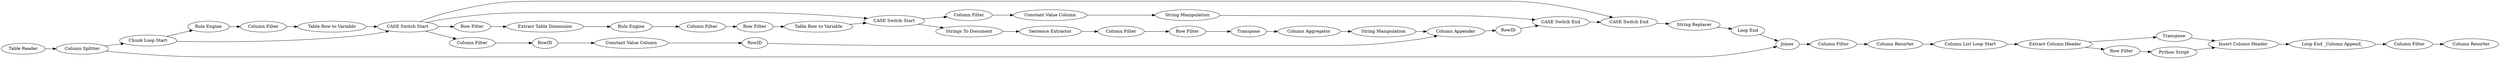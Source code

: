 digraph {
	"-5528547002351154919_3300" [label=Transpose]
	"-3491422832699810411_3222" [label="Sentence Extractor"]
	"-3491422832699810411_3169" [label=Transpose]
	"-3491422832699810411_3175" [label=RowID]
	"-3491422832699810411_3213" [label="Column Filter"]
	"-5528547002351154919_3303" [label="Column Filter"]
	"-5528547002351154919_3299" [label="Insert Column Header"]
	"-3491422832699810411_3221" [label="Strings To Document"]
	"-3491422832699810411_3205" [label="Rule Engine"]
	"-3491422832699810411_3177" [label="Constant Value Column"]
	"-3491422832699810411_3188" [label="CASE Switch End"]
	"-3491422832699810411_3225" [label="String Replacer"]
	"-3491422832699810411_3212" [label="CASE Switch End"]
	"-3491422832699810411_3187" [label="CASE Switch Start"]
	"-5528547002351154919_3296" [label="Column List Loop Start"]
	"-3491422832699810411_3211" [label="CASE Switch Start"]
	"-3491422832699810411_3160" [label="Chunk Loop Start"]
	"-3491422832699810411_3167" [label="Row Filter"]
	"-3491422832699810411_3224" [label="Row Filter"]
	"-3491422832699810411_3210" [label="Row Filter"]
	"-3491422832699810411_3223" [label="String Manipulation"]
	"-3491422832699810411_3207" [label="Column Filter"]
	"-3491422832699810411_3171" [label="String Manipulation"]
	"-3491422832699810411_3173" [label="Loop End"]
	"-5528547002351154919_3295" [label="Extract Column Header"]
	"-3491422832699810411_3206" [label="Rule Engine"]
	"-3491422832699810411_3174" [label=RowID]
	"-3491422832699810411_3178" [label=RowID]
	"8694233727521614740_3184" [label=Joiner]
	"-3491422832699810411_3179" [label="Column Appender"]
	"-5528547002351154919_3297" [label="Python Script"]
	"-3491422832699810411_3192" [label="Column Filter"]
	"-3491422832699810411_3176" [label="Column Filter"]
	"-5528547002351154919_3294" [label="Column Filter"]
	"-5528547002351154919_3304" [label="Column Resorter"]
	"8694233727521614740_8" [label="Column Splitter"]
	"8694233727521614740_3205" [label="Table Reader"]
	"-3491422832699810411_3208" [label="Table Row to Variable"]
	"-5528547002351154919_3302" [label="Row Filter"]
	"-3491422832699810411_3168" [label="Column Filter"]
	"-3491422832699810411_3209" [label="Extract Table Dimension"]
	"-3491422832699810411_3170" [label="Column Aggregator"]
	"-5528547002351154919_3301" [label="Loop End _Column Append_"]
	"-3491422832699810411_3191" [label="Table Row to Variable"]
	"-3491422832699810411_3214" [label="Constant Value Column"]
	"-5528547002351154919_3298" [label="Column Resorter"]
	"-3491422832699810411_3192" -> "-3491422832699810411_3191"
	"-3491422832699810411_3187" -> "-3491422832699810411_3211"
	"-5528547002351154919_3301" -> "-5528547002351154919_3303"
	"-3491422832699810411_3160" -> "-3491422832699810411_3205"
	"-3491422832699810411_3208" -> "-3491422832699810411_3211"
	"-3491422832699810411_3176" -> "-3491422832699810411_3174"
	"-3491422832699810411_3206" -> "-3491422832699810411_3207"
	"-5528547002351154919_3298" -> "-5528547002351154919_3296"
	"-3491422832699810411_3171" -> "-3491422832699810411_3179"
	"-3491422832699810411_3175" -> "-3491422832699810411_3212"
	"-3491422832699810411_3167" -> "-3491422832699810411_3209"
	"-3491422832699810411_3212" -> "-3491422832699810411_3188"
	"8694233727521614740_8" -> "8694233727521614740_3184"
	"-3491422832699810411_3187" -> "-3491422832699810411_3167"
	"-5528547002351154919_3300" -> "-5528547002351154919_3299"
	"-3491422832699810411_3211" -> "-3491422832699810411_3213"
	"8694233727521614740_8" -> "-3491422832699810411_3160"
	"-3491422832699810411_3160" -> "-3491422832699810411_3187"
	"-3491422832699810411_3210" -> "-3491422832699810411_3208"
	"-5528547002351154919_3303" -> "-5528547002351154919_3304"
	"8694233727521614740_3205" -> "8694233727521614740_8"
	"8694233727521614740_3184" -> "-5528547002351154919_3294"
	"-3491422832699810411_3214" -> "-3491422832699810411_3223"
	"-3491422832699810411_3205" -> "-3491422832699810411_3192"
	"-3491422832699810411_3224" -> "-3491422832699810411_3169"
	"-5528547002351154919_3295" -> "-5528547002351154919_3300"
	"-5528547002351154919_3296" -> "-5528547002351154919_3295"
	"-3491422832699810411_3191" -> "-3491422832699810411_3187"
	"-3491422832699810411_3178" -> "-3491422832699810411_3179"
	"-5528547002351154919_3302" -> "-5528547002351154919_3297"
	"-3491422832699810411_3179" -> "-3491422832699810411_3175"
	"-3491422832699810411_3187" -> "-3491422832699810411_3188"
	"-5528547002351154919_3299" -> "-5528547002351154919_3301"
	"-3491422832699810411_3213" -> "-3491422832699810411_3214"
	"-5528547002351154919_3295" -> "-5528547002351154919_3302"
	"-3491422832699810411_3221" -> "-3491422832699810411_3222"
	"-3491422832699810411_3207" -> "-3491422832699810411_3210"
	"-3491422832699810411_3209" -> "-3491422832699810411_3206"
	"-3491422832699810411_3174" -> "-3491422832699810411_3177"
	"-5528547002351154919_3297" -> "-5528547002351154919_3299"
	"-3491422832699810411_3223" -> "-3491422832699810411_3212"
	"-3491422832699810411_3225" -> "-3491422832699810411_3173"
	"-3491422832699810411_3188" -> "-3491422832699810411_3225"
	"-3491422832699810411_3170" -> "-3491422832699810411_3171"
	"-3491422832699810411_3187" -> "-3491422832699810411_3176"
	"-3491422832699810411_3169" -> "-3491422832699810411_3170"
	"-3491422832699810411_3173" -> "8694233727521614740_3184"
	"-3491422832699810411_3222" -> "-3491422832699810411_3168"
	"-3491422832699810411_3211" -> "-3491422832699810411_3221"
	"-3491422832699810411_3177" -> "-3491422832699810411_3178"
	"-3491422832699810411_3168" -> "-3491422832699810411_3224"
	"-5528547002351154919_3294" -> "-5528547002351154919_3298"
	rankdir=LR
}
